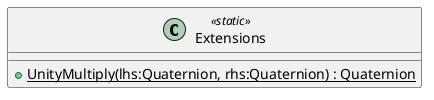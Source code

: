 @startuml
class Extensions <<static>> {
    + {static} UnityMultiply(lhs:Quaternion, rhs:Quaternion) : Quaternion
}
@enduml
